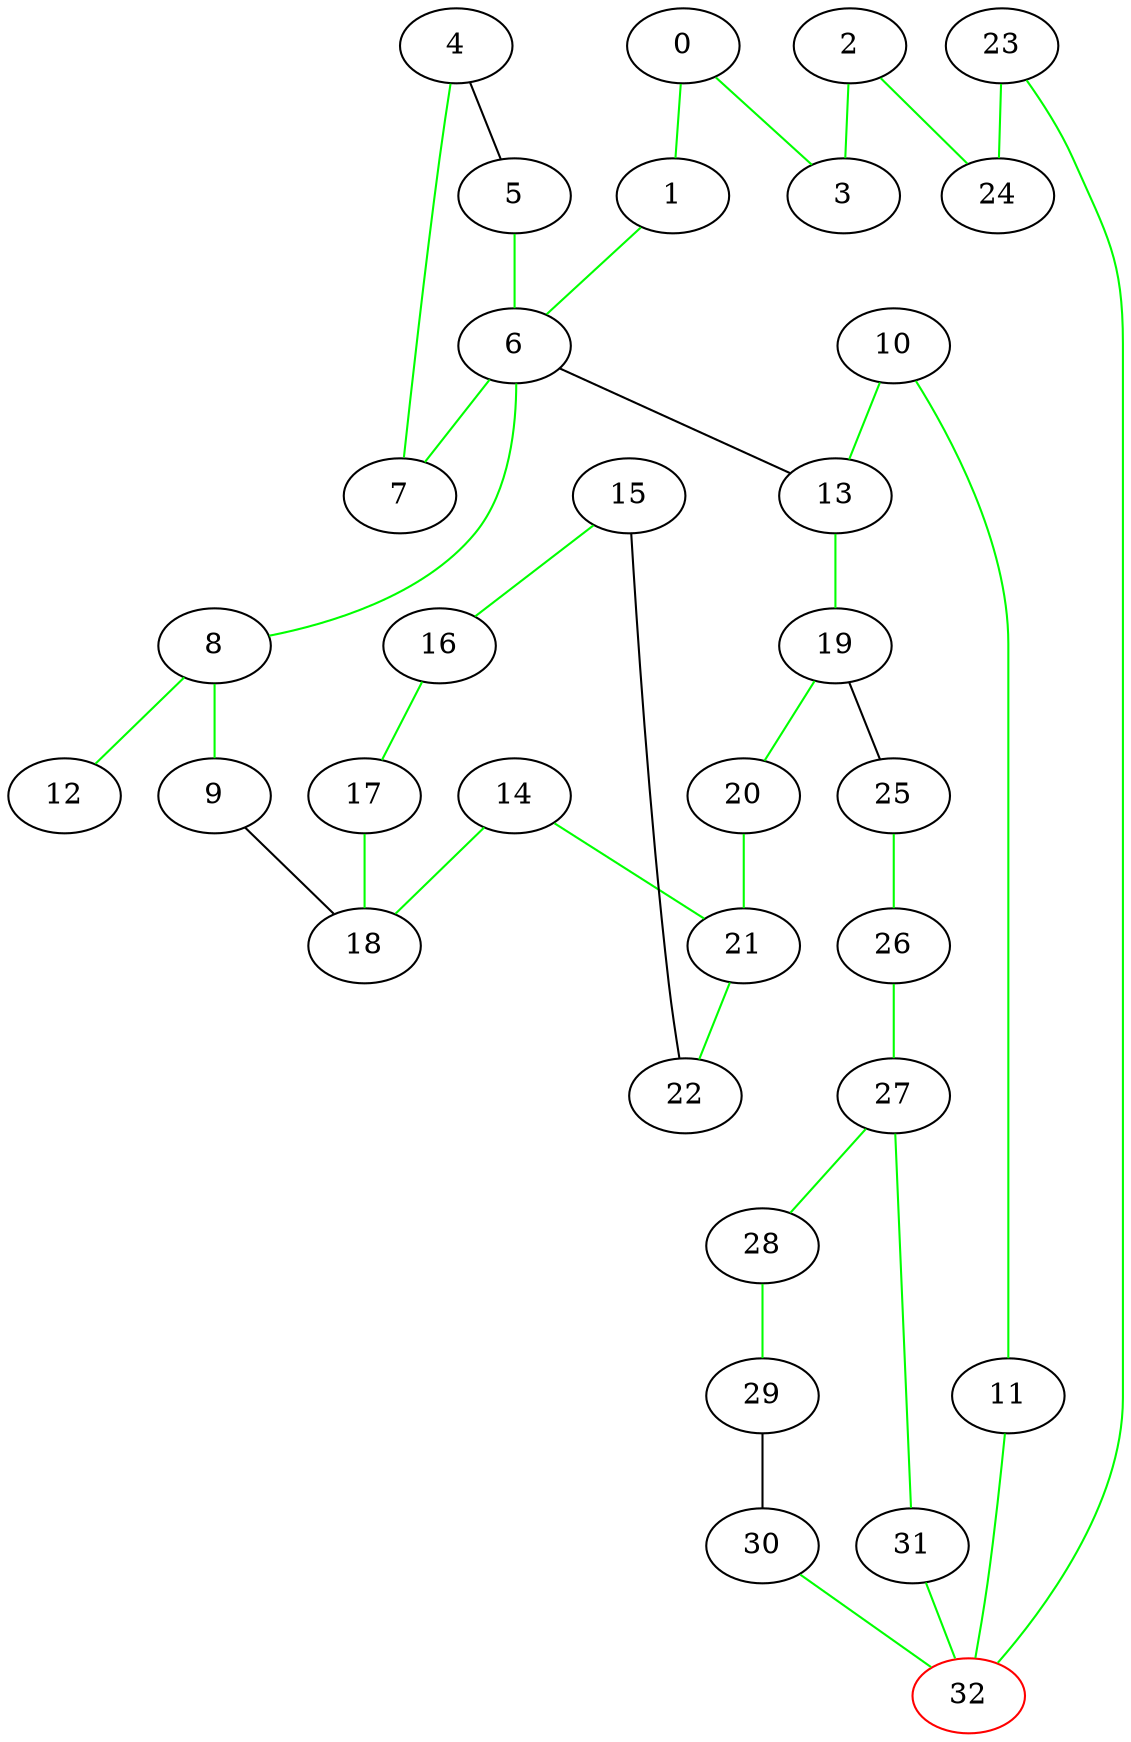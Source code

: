 graph G {
0 [color=black, label=0];
1 [color=black, label=1];
2 [color=black, label=2];
3 [color=black, label=3];
4 [color=black, label=4];
5 [color=black, label=5];
6 [color=black, label=6];
7 [color=black, label=7];
8 [color=black, label=8];
9 [color=black, label=9];
10 [color=black, label=10];
11 [color=black, label=11];
12 [color=black, label=12];
13 [color=black, label=13];
14 [color=black, label=14];
15 [color=black, label=15];
16 [color=black, label=16];
17 [color=black, label=17];
18 [color=black, label=18];
19 [color=black, label=19];
20 [color=black, label=20];
21 [color=black, label=21];
22 [color=black, label=22];
23 [color=black, label=23];
24 [color=black, label=24];
25 [color=black, label=25];
26 [color=black, label=26];
27 [color=black, label=27];
28 [color=black, label=28];
29 [color=black, label=29];
30 [color=black, label=30];
31 [color=black, label=31];
32 [color=red, label=32];
0--1  [color=green, label=""];
0--3  [color=green, label=""];
1--6  [color=green, label=""];
2--24  [color=green, label=""];
2--3  [color=green, label=""];
4--5  [color=black, label=""];
4--7  [color=green, label=""];
5--6  [color=green, label=""];
6--8  [color=green, label=""];
6--7  [color=green, label=""];
6--13  [color=black, label=""];
8--9  [color=green, label=""];
8--12  [color=green, label=""];
9--18  [color=black, label=""];
10--11  [color=green, label=""];
10--13  [color=green, label=""];
11--32  [color=green, label=""];
13--19  [color=green, label=""];
14--18  [color=green, label=""];
14--21  [color=green, label=""];
15--16  [color=green, label=""];
15--22  [color=black, label=""];
16--17  [color=green, label=""];
17--18  [color=green, label=""];
19--25  [color=black, label=""];
19--20  [color=green, label=""];
20--21  [color=green, label=""];
21--22  [color=green, label=""];
23--24  [color=green, label=""];
23--32  [color=green, label=""];
25--26  [color=green, label=""];
26--27  [color=green, label=""];
27--28  [color=green, label=""];
27--31  [color=green, label=""];
28--29  [color=green, label=""];
29--30  [color=black, label=""];
30--32  [color=green, label=""];
31--32  [color=green, label=""];
}
